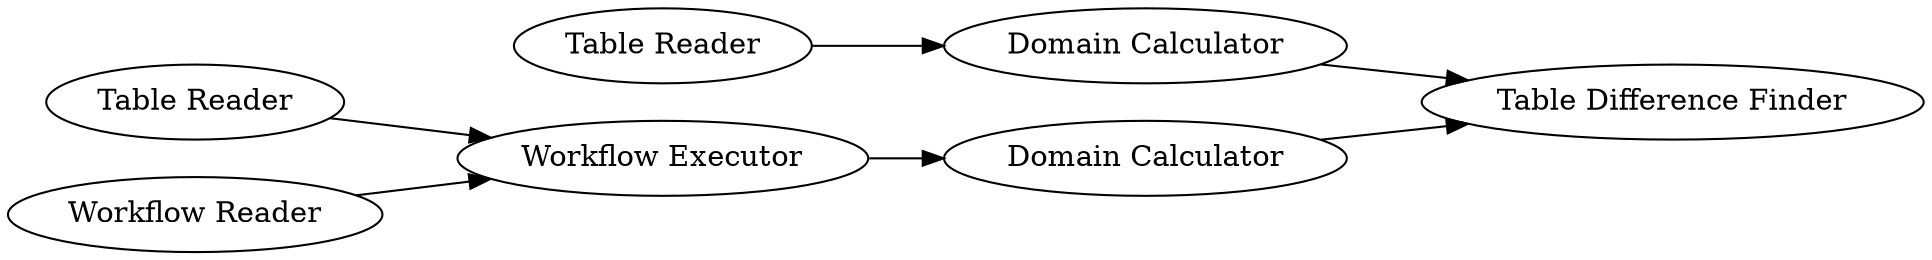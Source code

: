 digraph {
	2420 -> 2421
	2422 -> 2412
	2393 -> 2422
	2447 -> 2393
	2392 -> 2393
	2421 -> 2412
	2420 [label="Table Reader"]
	2447 [label="Table Reader"]
	2392 [label="Workflow Reader"]
	2393 [label="Workflow Executor"]
	2421 [label="Domain Calculator"]
	2422 [label="Domain Calculator"]
	2412 [label="Table Difference Finder"]
	rankdir=LR
}
